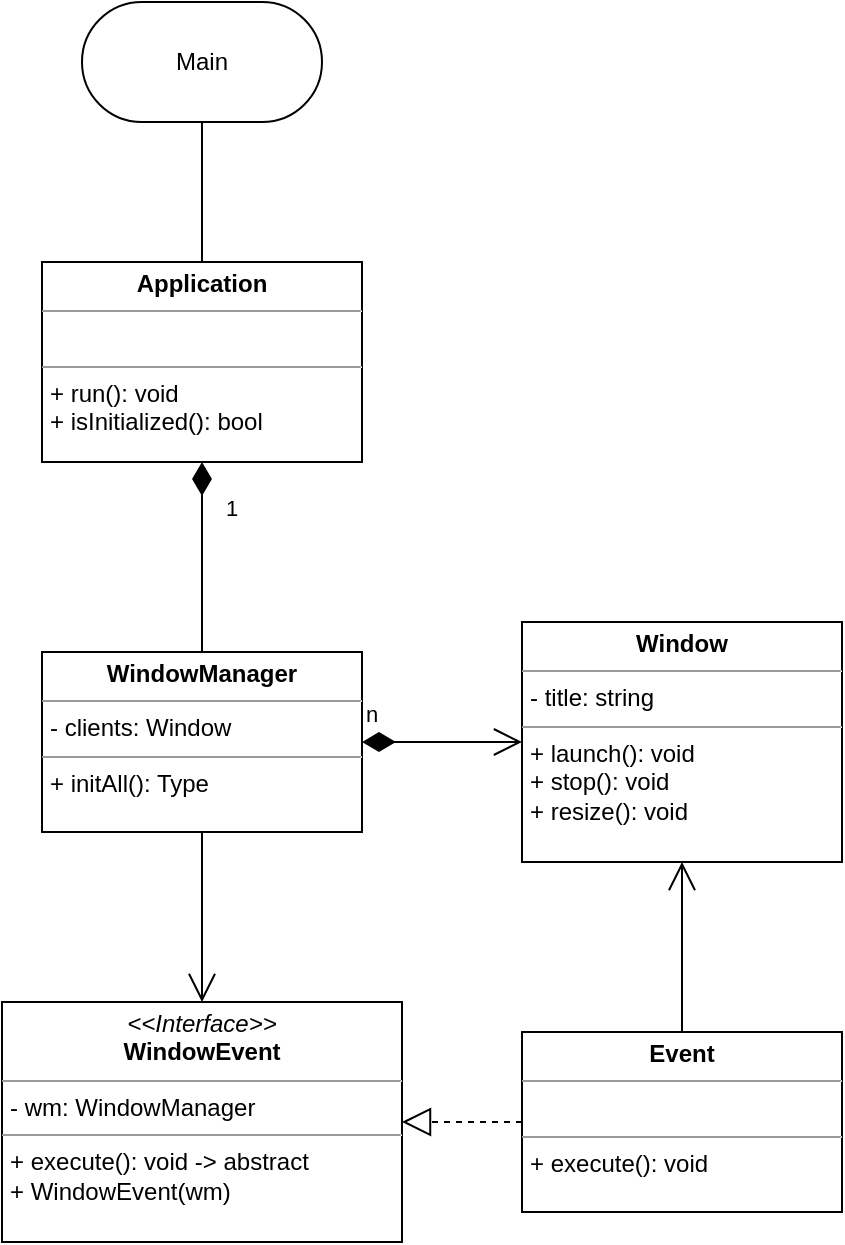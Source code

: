 <mxfile version="14.4.3" type="device"><diagram id="NuX3uVJYRIDUMrQIGufZ" name="Basis"><mxGraphModel dx="914" dy="850" grid="1" gridSize="10" guides="1" tooltips="1" connect="1" arrows="1" fold="1" page="1" pageScale="1" pageWidth="850" pageHeight="1100" math="0" shadow="0"><root><mxCell id="0"/><mxCell id="1" parent="0"/><mxCell id="HZti0_G5xySQR9s_rIWG-1" style="edgeStyle=orthogonalEdgeStyle;rounded=0;orthogonalLoop=1;jettySize=auto;html=1;endArrow=none;endFill=0;" edge="1" parent="1" source="TLMIEMSJT56pMX-QU_bV-6" target="MGHkieHIZtKQz_UHN2P8-1"><mxGeometry relative="1" as="geometry"/></mxCell><mxCell id="TLMIEMSJT56pMX-QU_bV-6" value="&lt;p style=&quot;margin: 0px ; margin-top: 4px ; text-align: center&quot;&gt;&lt;b&gt;Application&lt;/b&gt;&lt;/p&gt;&lt;hr size=&quot;1&quot;&gt;&lt;p style=&quot;margin: 0px ; margin-left: 4px&quot;&gt;&lt;br&gt;&lt;/p&gt;&lt;hr size=&quot;1&quot;&gt;&lt;p style=&quot;margin: 0px ; margin-left: 4px&quot;&gt;+ run(): void&lt;/p&gt;&lt;p style=&quot;margin: 0px ; margin-left: 4px&quot;&gt;+ isInitialized(): bool&lt;br&gt;&lt;/p&gt;" style="verticalAlign=top;align=left;overflow=fill;fontSize=12;fontFamily=Helvetica;html=1;" parent="1" vertex="1"><mxGeometry x="40" y="140" width="160" height="100" as="geometry"/></mxCell><mxCell id="MGHkieHIZtKQz_UHN2P8-1" value="Main" style="rounded=1;whiteSpace=wrap;html=1;arcSize=50;" parent="1" vertex="1"><mxGeometry x="60" y="10" width="120" height="60" as="geometry"/></mxCell><mxCell id="wMmH--a7OlneythVevGL-5" value="&lt;p style=&quot;margin: 0px ; margin-top: 4px ; text-align: center&quot;&gt;&lt;b&gt;Event&lt;/b&gt;&lt;/p&gt;&lt;hr size=&quot;1&quot;&gt;&lt;div&gt;&lt;br&gt;&lt;/div&gt;&lt;hr size=&quot;1&quot;&gt;&lt;p style=&quot;margin: 0px ; margin-left: 4px&quot;&gt;+ execute(): void&lt;/p&gt;" style="verticalAlign=top;align=left;overflow=fill;fontSize=12;fontFamily=Helvetica;html=1;" parent="1" vertex="1"><mxGeometry x="280" y="525" width="160" height="90" as="geometry"/></mxCell><mxCell id="wMmH--a7OlneythVevGL-6" value="&lt;p style=&quot;margin: 0px ; margin-top: 4px ; text-align: center&quot;&gt;&lt;b&gt;WindowManager&lt;/b&gt;&lt;/p&gt;&lt;hr size=&quot;1&quot;&gt;&lt;p style=&quot;margin: 0px ; margin-left: 4px&quot;&gt;- clients: Window&lt;/p&gt;&lt;hr size=&quot;1&quot;&gt;&lt;p style=&quot;margin: 0px ; margin-left: 4px&quot;&gt;+ initAll(): Type&lt;/p&gt;" style="verticalAlign=top;align=left;overflow=fill;fontSize=12;fontFamily=Helvetica;html=1;" parent="1" vertex="1"><mxGeometry x="40" y="335" width="160" height="90" as="geometry"/></mxCell><mxCell id="wMmH--a7OlneythVevGL-7" value="&lt;p style=&quot;margin: 0px ; margin-top: 4px ; text-align: center&quot;&gt;&lt;b&gt;Window&lt;/b&gt;&lt;/p&gt;&lt;hr size=&quot;1&quot;&gt;&lt;p style=&quot;margin: 0px ; margin-left: 4px&quot;&gt;- title: string&lt;/p&gt;&lt;hr size=&quot;1&quot;&gt;&lt;p style=&quot;margin: 0px ; margin-left: 4px&quot;&gt;+ launch(): void&lt;/p&gt;&lt;p style=&quot;margin: 0px ; margin-left: 4px&quot;&gt;+ stop(): void&lt;/p&gt;&lt;p style=&quot;margin: 0px ; margin-left: 4px&quot;&gt;+ resize(): void&lt;/p&gt;" style="verticalAlign=top;align=left;overflow=fill;fontSize=12;fontFamily=Helvetica;html=1;" parent="1" vertex="1"><mxGeometry x="280" y="320" width="160" height="120" as="geometry"/></mxCell><mxCell id="wMmH--a7OlneythVevGL-8" value="1" style="endArrow=none;html=1;endSize=12;startArrow=diamondThin;startSize=14;startFill=1;edgeStyle=orthogonalEdgeStyle;align=left;verticalAlign=bottom;exitX=0.5;exitY=1;exitDx=0;exitDy=0;entryX=0.5;entryY=0;entryDx=0;entryDy=0;endFill=0;" parent="1" source="TLMIEMSJT56pMX-QU_bV-6" target="wMmH--a7OlneythVevGL-6" edge="1"><mxGeometry x="-0.333" y="10" relative="1" as="geometry"><mxPoint x="160" y="300" as="sourcePoint"/><mxPoint x="160" y="321" as="targetPoint"/><Array as="points"/><mxPoint as="offset"/></mxGeometry></mxCell><mxCell id="EOWvCs_oEWl1lMWJp5mO-3" value="&lt;div&gt;n&lt;/div&gt;" style="endArrow=open;html=1;endSize=12;startArrow=diamondThin;startSize=14;startFill=1;edgeStyle=orthogonalEdgeStyle;align=left;verticalAlign=bottom;exitX=1;exitY=0.5;exitDx=0;exitDy=0;entryX=0;entryY=0.5;entryDx=0;entryDy=0;" parent="1" source="wMmH--a7OlneythVevGL-6" target="wMmH--a7OlneythVevGL-7" edge="1"><mxGeometry x="-1" y="5" relative="1" as="geometry"><mxPoint x="160" y="410" as="sourcePoint"/><mxPoint x="320" y="410" as="targetPoint"/><mxPoint as="offset"/></mxGeometry></mxCell><mxCell id="EOWvCs_oEWl1lMWJp5mO-6" value="&lt;p style=&quot;margin: 0px ; margin-top: 4px ; text-align: center&quot;&gt;&lt;i&gt;&amp;lt;&amp;lt;Interface&amp;gt;&amp;gt;&lt;/i&gt;&lt;br&gt;&lt;b&gt;WindowEvent&lt;/b&gt;&lt;/p&gt;&lt;hr size=&quot;1&quot;&gt;&lt;p style=&quot;margin: 0px ; margin-left: 4px&quot;&gt;- wm: WindowManager&lt;/p&gt;&lt;hr size=&quot;1&quot;&gt;&lt;p style=&quot;margin: 0px ; margin-left: 4px&quot;&gt;+ execute(): void -&amp;gt; abstract&lt;br&gt;+ WindowEvent(wm)&lt;/p&gt;" style="verticalAlign=top;align=left;overflow=fill;fontSize=12;fontFamily=Helvetica;html=1;" parent="1" vertex="1"><mxGeometry x="20" y="510" width="200" height="120" as="geometry"/></mxCell><mxCell id="EOWvCs_oEWl1lMWJp5mO-7" value="" style="endArrow=block;dashed=1;endFill=0;endSize=12;html=1;entryX=1;entryY=0.5;entryDx=0;entryDy=0;" parent="1" source="wMmH--a7OlneythVevGL-5" target="EOWvCs_oEWl1lMWJp5mO-6" edge="1"><mxGeometry width="160" relative="1" as="geometry"><mxPoint x="550" y="380" as="sourcePoint"/><mxPoint x="390" y="270" as="targetPoint"/></mxGeometry></mxCell><mxCell id="EOWvCs_oEWl1lMWJp5mO-9" value="" style="endArrow=open;endFill=1;endSize=12;html=1;exitX=0.5;exitY=1;exitDx=0;exitDy=0;entryX=0.5;entryY=0;entryDx=0;entryDy=0;" parent="1" source="wMmH--a7OlneythVevGL-6" target="EOWvCs_oEWl1lMWJp5mO-6" edge="1"><mxGeometry width="160" relative="1" as="geometry"><mxPoint x="440" y="370" as="sourcePoint"/><mxPoint x="600" y="370" as="targetPoint"/><Array as="points"/></mxGeometry></mxCell><mxCell id="EOWvCs_oEWl1lMWJp5mO-10" value="" style="endArrow=open;endFill=1;endSize=12;html=1;exitX=0.5;exitY=0;exitDx=0;exitDy=0;entryX=0.5;entryY=1;entryDx=0;entryDy=0;" parent="1" source="wMmH--a7OlneythVevGL-5" target="wMmH--a7OlneythVevGL-7" edge="1"><mxGeometry width="160" relative="1" as="geometry"><mxPoint x="360" y="490" as="sourcePoint"/><mxPoint x="360" y="470" as="targetPoint"/><Array as="points"/></mxGeometry></mxCell></root></mxGraphModel></diagram></mxfile>